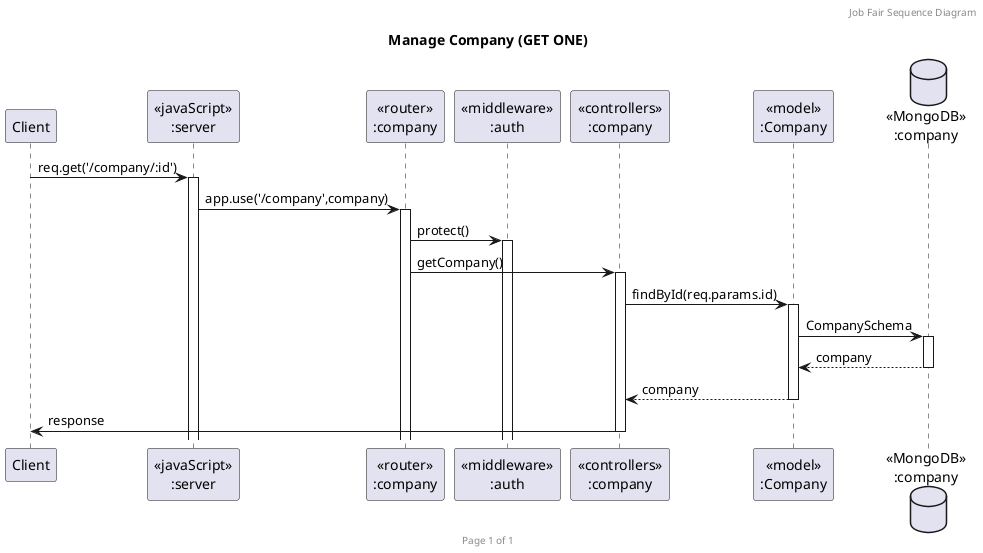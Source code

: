 @startuml Manage Company (GET ONE)

header Job Fair Sequence Diagram
footer Page %page% of %lastpage%
title "Manage Company (GET ONE)"

participant "Client" as client
participant "<<javaScript>>\n:server" as server
participant "<<router>>\n:company" as routerCompany
participant "<<middleware>>\n:auth" as authMiddleware
participant "<<controllers>>\n:company" as controllersCompany
participant "<<model>>\n:Company" as modelCompany
database "<<MongoDB>>\n:company" as CompanyDatabase

client->server ++:req.get('/company/:id')
server->routerCompany ++:app.use('/company',company)
routerCompany -> authMiddleware ++:protect()
routerCompany -> controllersCompany ++:getCompany()
controllersCompany->modelCompany ++:findById(req.params.id)
modelCompany ->CompanyDatabase ++: CompanySchema
CompanyDatabase --> modelCompany --: company
controllersCompany <-- modelCompany --:company
controllersCompany->client --:response

@enduml